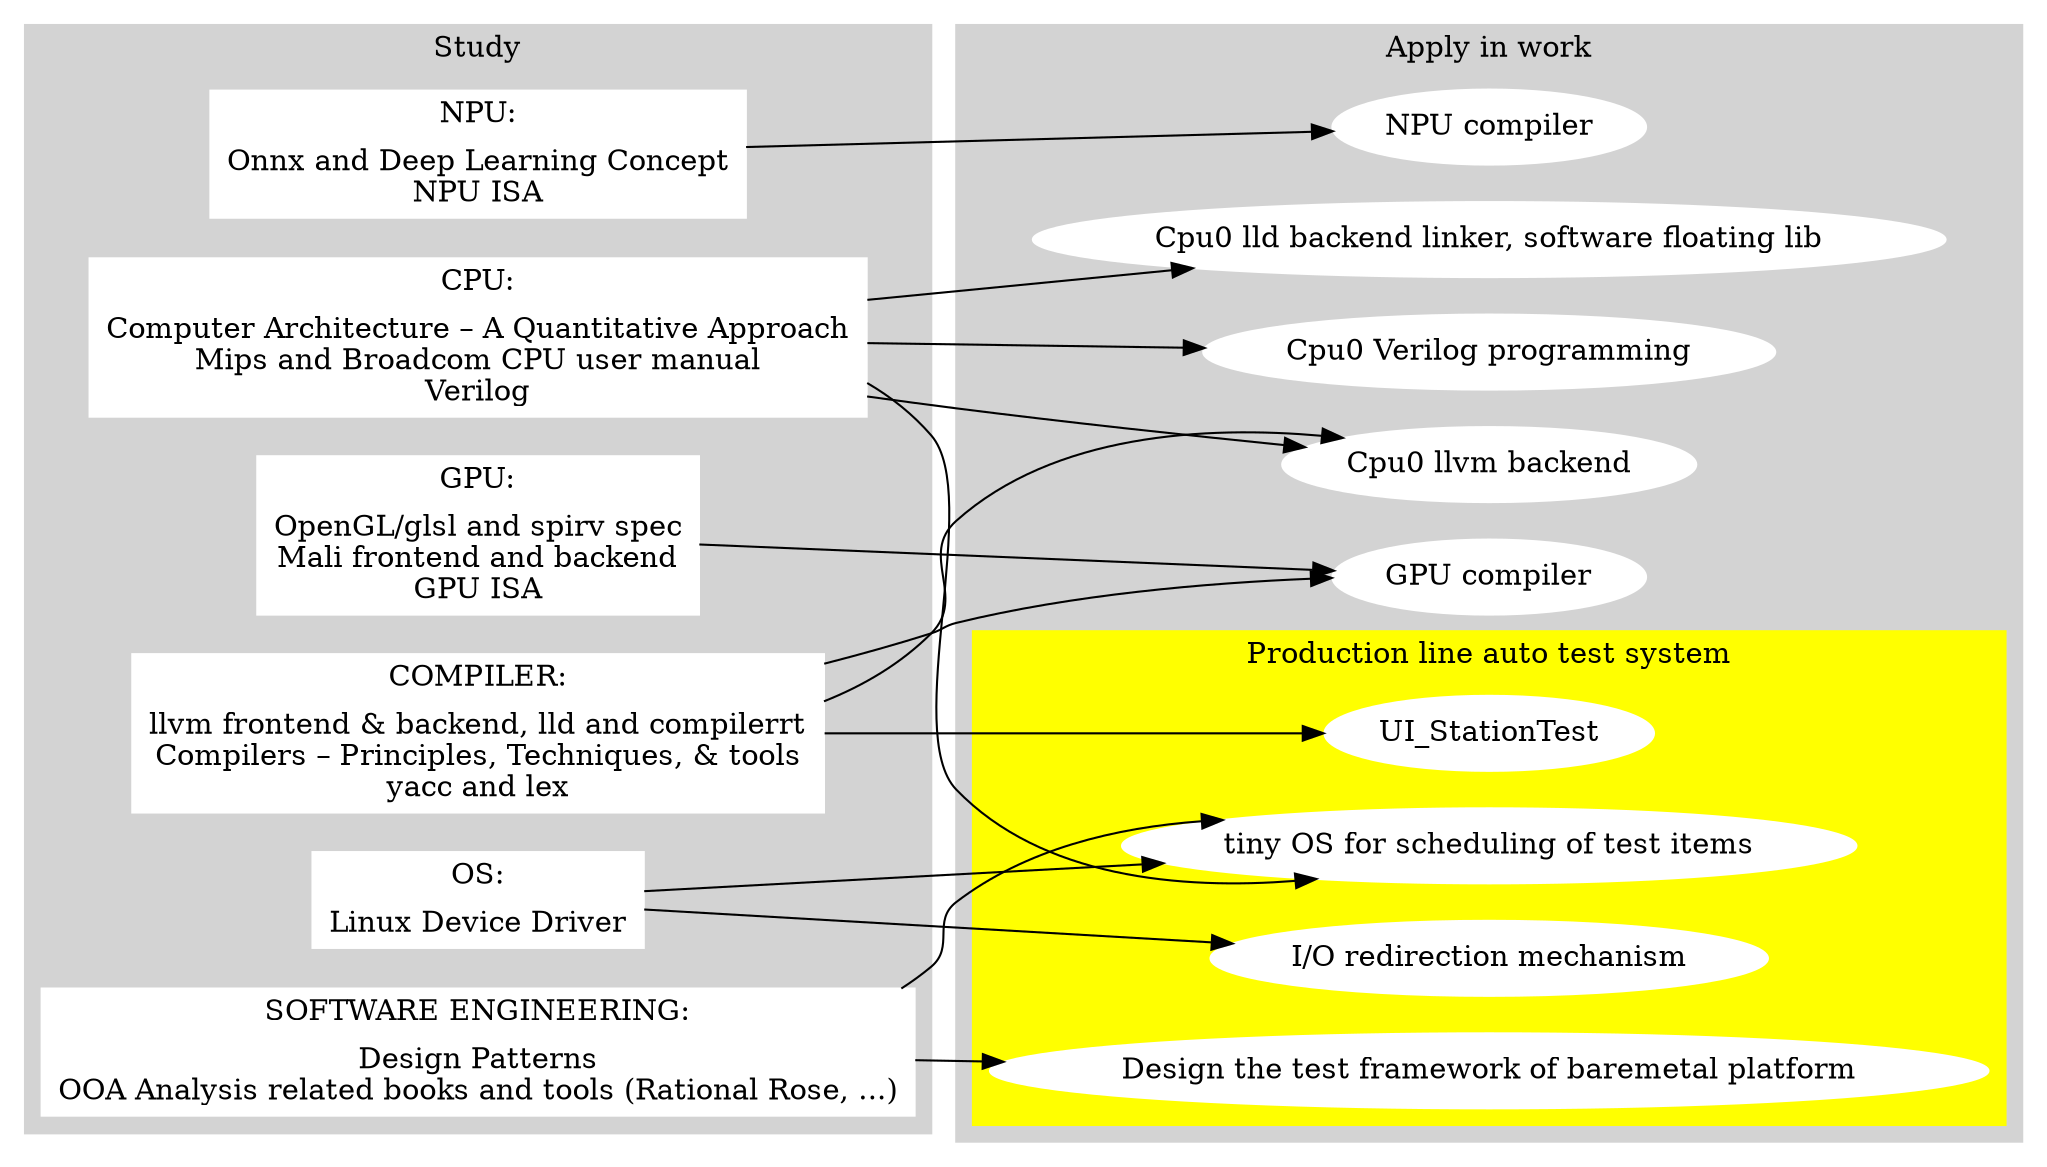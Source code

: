 // Free usage license, author: Chung-Shu Chen 陳鍾樞

digraph G {

  rankdir=LR;
  subgraph cluster_0 {
    style=filled;
    label = "Study";
    node [shape=record,style=filled,color=white]; CPU [label="CPU:|Computer Architecture – A Quantitative Approach\nMips and Broadcom CPU user manual\nVerilog"];
    node [shape=record,style=filled,color=white]; GPU [label="GPU:|OpenGL/glsl and spirv spec\nMali frontend and backend\nGPU ISA"];
    node [shape=record,style=filled,color=white]; NPU [label="NPU:|Onnx and Deep Learning Concept\nNPU ISA"];
    node [style=filled,color=white]; COMPILER [label="COMPILER:|llvm frontend & backend, lld and compilerrt\nCompilers – Principles, Techniques, & tools\nyacc and lex"];
    node [style=filled,color=white]; OS [label="OS:|Linux Device Driver"]; 
    node [style=filled,color=white]; "SOFTWARE ENGINEERING" [label="SOFTWARE ENGINEERING:|Design Patterns\nOOA Analysis related books and tools (Rational Rose, ...)"]; 
    color=lightgrey;
  }
  subgraph cluster_1 {
    style=filled;
    color=lightgrey;
    label = "Apply in work";
    node [style=filled,color=white]; verilog [label="Cpu0 Verilog programming"];
    node [style=filled,color=white]; backend [label="Cpu0 llvm backend"];
    node [style=filled,color=white]; linker [label="Cpu0 lld backend linker, software floating lib"];
    node [style=filled,color=white]; gpucompiler [label="GPU compiler"];
    node [style=filled,color=white]; npucompiler [label="NPU compiler"];
    subgraph cluster_1_1 {
      color=yellow;
      label = "Production line auto test system";
      //node [style=filled,color=white]; codewarrior [label="Find the bug of Code Warrior's compiler"];
      node [style=filled,color=white]; tinyos [label="tiny OS for scheduling of test items"];
      node [style=filled,color=white]; teststation [label="UI_StationTest"];
      node [style=filled,color=white]; io [label="I/O redirection mechanism"];
      node [style=filled,color=white]; bltc [label="Design the test framework of baremetal platform"];
    }
  }
  CPU -> verilog;
  //CPU -> codewarrior;
  CPU -> tinyos;
  CPU -> backend;
  CPU -> linker;
  GPU -> gpucompiler;
  NPU -> npucompiler;
  COMPILER -> backend;
  COMPILER -> gpucompiler;
  //COMPILER -> codewarrior;
  COMPILER -> teststation;
  OS -> tinyos;
  OS -> io;
  "SOFTWARE ENGINEERING" -> tinyos;
  "SOFTWARE ENGINEERING" -> bltc;

}